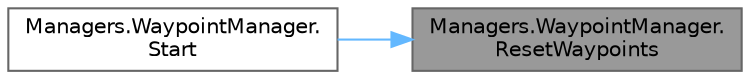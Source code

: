 digraph "Managers.WaypointManager.ResetWaypoints"
{
 // LATEX_PDF_SIZE
  bgcolor="transparent";
  edge [fontname=Helvetica,fontsize=10,labelfontname=Helvetica,labelfontsize=10];
  node [fontname=Helvetica,fontsize=10,shape=box,height=0.2,width=0.4];
  rankdir="RL";
  Node1 [label="Managers.WaypointManager.\lResetWaypoints",height=0.2,width=0.4,color="gray40", fillcolor="grey60", style="filled", fontcolor="black",tooltip=" "];
  Node1 -> Node2 [dir="back",color="steelblue1",style="solid"];
  Node2 [label="Managers.WaypointManager.\lStart",height=0.2,width=0.4,color="grey40", fillcolor="white", style="filled",URL="$class_managers_1_1_waypoint_manager.html#af383db5d6035da06a4cfc0b9caf07dca",tooltip=" "];
}
